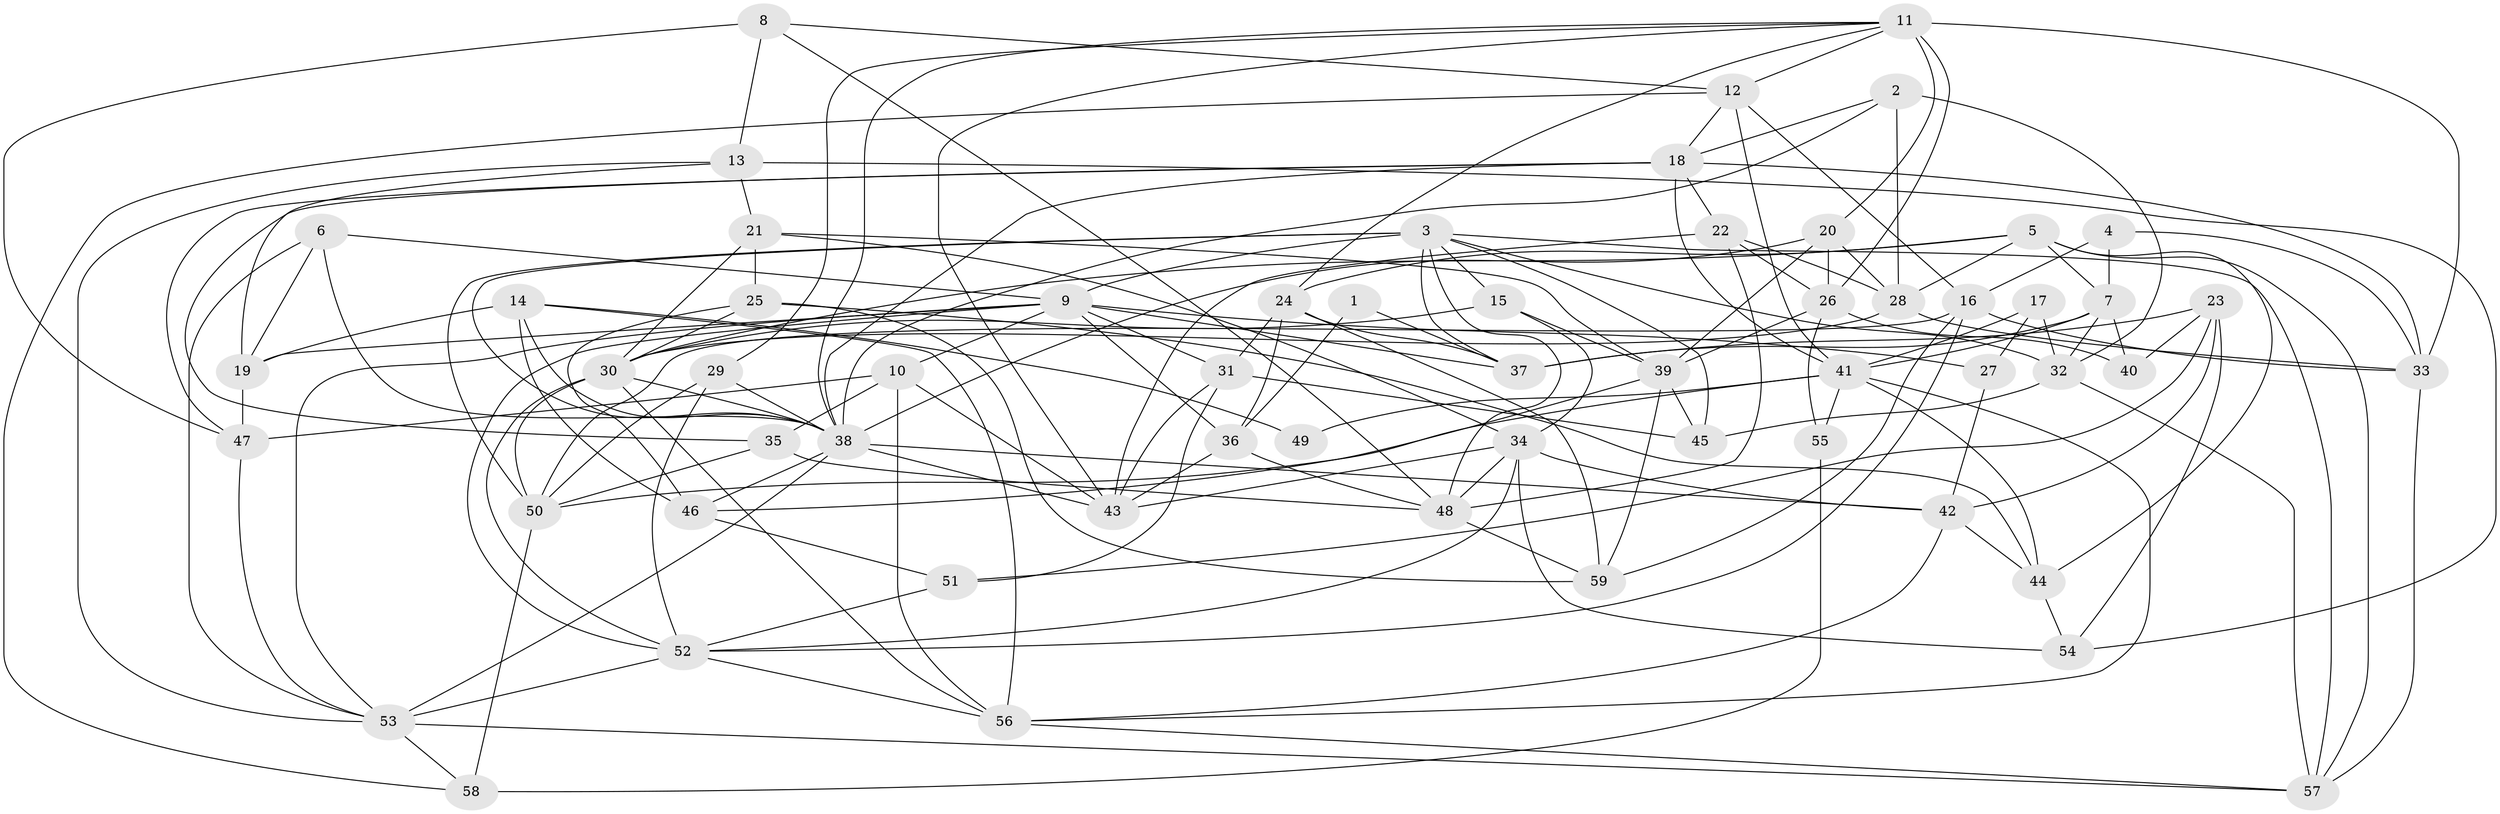 // original degree distribution, {4: 0.288135593220339, 2: 0.15254237288135594, 5: 0.19491525423728814, 3: 0.23728813559322035, 7: 0.03389830508474576, 8: 0.01694915254237288, 6: 0.06779661016949153, 9: 0.00847457627118644}
// Generated by graph-tools (version 1.1) at 2025/02/03/09/25 03:02:15]
// undirected, 59 vertices, 165 edges
graph export_dot {
graph [start="1"]
  node [color=gray90,style=filled];
  1;
  2;
  3;
  4;
  5;
  6;
  7;
  8;
  9;
  10;
  11;
  12;
  13;
  14;
  15;
  16;
  17;
  18;
  19;
  20;
  21;
  22;
  23;
  24;
  25;
  26;
  27;
  28;
  29;
  30;
  31;
  32;
  33;
  34;
  35;
  36;
  37;
  38;
  39;
  40;
  41;
  42;
  43;
  44;
  45;
  46;
  47;
  48;
  49;
  50;
  51;
  52;
  53;
  54;
  55;
  56;
  57;
  58;
  59;
  1 -- 36 [weight=1.0];
  1 -- 37 [weight=1.0];
  2 -- 18 [weight=1.0];
  2 -- 28 [weight=1.0];
  2 -- 32 [weight=2.0];
  2 -- 38 [weight=1.0];
  3 -- 9 [weight=2.0];
  3 -- 15 [weight=1.0];
  3 -- 32 [weight=1.0];
  3 -- 37 [weight=1.0];
  3 -- 38 [weight=1.0];
  3 -- 45 [weight=1.0];
  3 -- 48 [weight=1.0];
  3 -- 50 [weight=1.0];
  3 -- 57 [weight=1.0];
  4 -- 7 [weight=1.0];
  4 -- 16 [weight=1.0];
  4 -- 33 [weight=1.0];
  5 -- 7 [weight=1.0];
  5 -- 24 [weight=1.0];
  5 -- 28 [weight=1.0];
  5 -- 30 [weight=1.0];
  5 -- 44 [weight=1.0];
  5 -- 57 [weight=1.0];
  6 -- 9 [weight=1.0];
  6 -- 19 [weight=1.0];
  6 -- 38 [weight=1.0];
  6 -- 53 [weight=1.0];
  7 -- 32 [weight=1.0];
  7 -- 37 [weight=1.0];
  7 -- 40 [weight=1.0];
  7 -- 41 [weight=1.0];
  8 -- 12 [weight=1.0];
  8 -- 13 [weight=1.0];
  8 -- 47 [weight=1.0];
  8 -- 48 [weight=1.0];
  9 -- 10 [weight=1.0];
  9 -- 19 [weight=1.0];
  9 -- 27 [weight=1.0];
  9 -- 31 [weight=1.0];
  9 -- 36 [weight=1.0];
  9 -- 37 [weight=1.0];
  9 -- 52 [weight=1.0];
  9 -- 53 [weight=1.0];
  10 -- 35 [weight=1.0];
  10 -- 43 [weight=1.0];
  10 -- 47 [weight=1.0];
  10 -- 56 [weight=1.0];
  11 -- 12 [weight=1.0];
  11 -- 20 [weight=1.0];
  11 -- 24 [weight=1.0];
  11 -- 26 [weight=1.0];
  11 -- 29 [weight=1.0];
  11 -- 33 [weight=3.0];
  11 -- 38 [weight=1.0];
  11 -- 43 [weight=1.0];
  12 -- 16 [weight=1.0];
  12 -- 18 [weight=1.0];
  12 -- 41 [weight=1.0];
  12 -- 58 [weight=1.0];
  13 -- 19 [weight=1.0];
  13 -- 21 [weight=1.0];
  13 -- 53 [weight=1.0];
  13 -- 54 [weight=1.0];
  14 -- 19 [weight=1.0];
  14 -- 38 [weight=1.0];
  14 -- 46 [weight=1.0];
  14 -- 49 [weight=1.0];
  14 -- 56 [weight=1.0];
  15 -- 30 [weight=1.0];
  15 -- 34 [weight=1.0];
  15 -- 39 [weight=1.0];
  16 -- 33 [weight=1.0];
  16 -- 50 [weight=1.0];
  16 -- 52 [weight=1.0];
  16 -- 59 [weight=1.0];
  17 -- 27 [weight=1.0];
  17 -- 32 [weight=1.0];
  17 -- 41 [weight=1.0];
  18 -- 22 [weight=1.0];
  18 -- 33 [weight=1.0];
  18 -- 35 [weight=1.0];
  18 -- 38 [weight=1.0];
  18 -- 41 [weight=1.0];
  18 -- 47 [weight=1.0];
  19 -- 47 [weight=1.0];
  20 -- 26 [weight=1.0];
  20 -- 28 [weight=1.0];
  20 -- 38 [weight=1.0];
  20 -- 39 [weight=2.0];
  21 -- 25 [weight=1.0];
  21 -- 30 [weight=1.0];
  21 -- 34 [weight=1.0];
  21 -- 39 [weight=1.0];
  22 -- 26 [weight=1.0];
  22 -- 28 [weight=1.0];
  22 -- 43 [weight=1.0];
  22 -- 48 [weight=2.0];
  23 -- 37 [weight=1.0];
  23 -- 40 [weight=1.0];
  23 -- 42 [weight=1.0];
  23 -- 51 [weight=1.0];
  23 -- 54 [weight=1.0];
  24 -- 31 [weight=1.0];
  24 -- 36 [weight=1.0];
  24 -- 37 [weight=1.0];
  24 -- 59 [weight=1.0];
  25 -- 30 [weight=2.0];
  25 -- 44 [weight=1.0];
  25 -- 46 [weight=1.0];
  25 -- 59 [weight=2.0];
  26 -- 39 [weight=1.0];
  26 -- 40 [weight=1.0];
  26 -- 55 [weight=1.0];
  27 -- 42 [weight=1.0];
  28 -- 30 [weight=1.0];
  28 -- 33 [weight=1.0];
  29 -- 38 [weight=1.0];
  29 -- 50 [weight=1.0];
  29 -- 52 [weight=1.0];
  30 -- 38 [weight=1.0];
  30 -- 50 [weight=1.0];
  30 -- 52 [weight=1.0];
  30 -- 56 [weight=1.0];
  31 -- 43 [weight=1.0];
  31 -- 45 [weight=1.0];
  31 -- 51 [weight=1.0];
  32 -- 45 [weight=1.0];
  32 -- 57 [weight=1.0];
  33 -- 57 [weight=1.0];
  34 -- 42 [weight=1.0];
  34 -- 43 [weight=1.0];
  34 -- 48 [weight=1.0];
  34 -- 52 [weight=1.0];
  34 -- 54 [weight=1.0];
  35 -- 48 [weight=1.0];
  35 -- 50 [weight=1.0];
  36 -- 43 [weight=2.0];
  36 -- 48 [weight=1.0];
  38 -- 42 [weight=1.0];
  38 -- 43 [weight=1.0];
  38 -- 46 [weight=1.0];
  38 -- 53 [weight=1.0];
  39 -- 45 [weight=1.0];
  39 -- 46 [weight=1.0];
  39 -- 59 [weight=1.0];
  41 -- 44 [weight=1.0];
  41 -- 49 [weight=1.0];
  41 -- 50 [weight=1.0];
  41 -- 55 [weight=1.0];
  41 -- 56 [weight=1.0];
  42 -- 44 [weight=1.0];
  42 -- 56 [weight=1.0];
  44 -- 54 [weight=1.0];
  46 -- 51 [weight=1.0];
  47 -- 53 [weight=1.0];
  48 -- 59 [weight=1.0];
  50 -- 58 [weight=1.0];
  51 -- 52 [weight=1.0];
  52 -- 53 [weight=1.0];
  52 -- 56 [weight=1.0];
  53 -- 57 [weight=1.0];
  53 -- 58 [weight=1.0];
  55 -- 58 [weight=1.0];
  56 -- 57 [weight=1.0];
}
